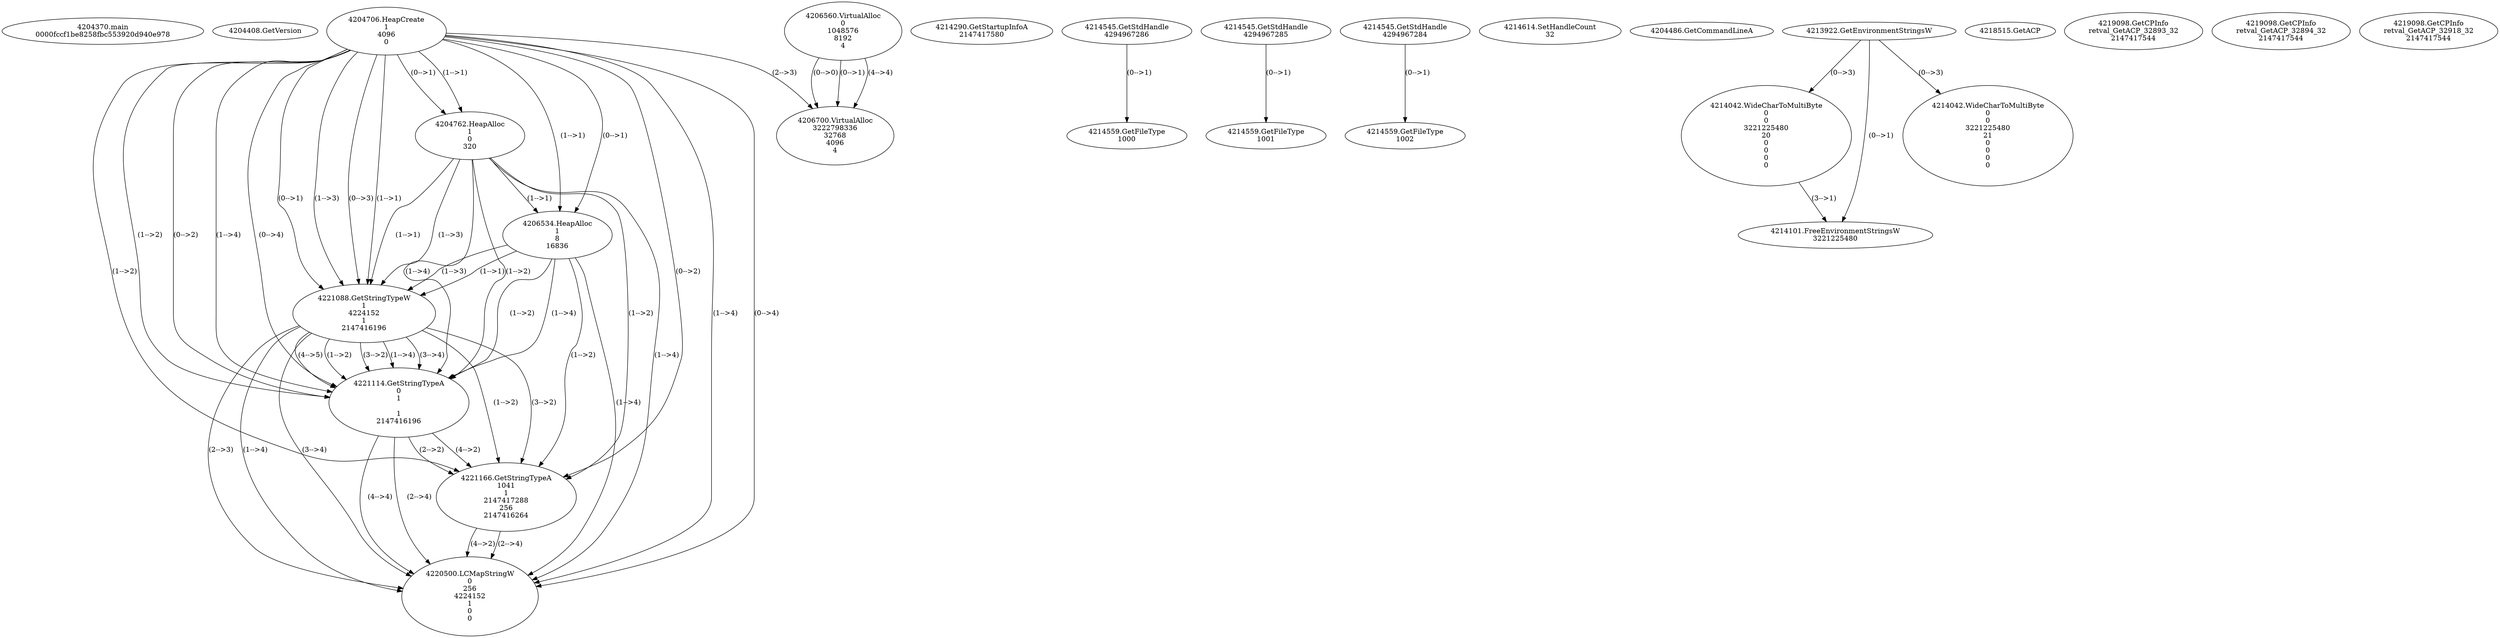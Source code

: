 // Global SCDG with merge call
digraph {
	0 [label="4204370.main
0000fccf1be8258fbc553920d940e978"]
	1 [label="4204408.GetVersion
"]
	2 [label="4204706.HeapCreate
1
4096
0"]
	3 [label="4204762.HeapAlloc
1
0
320"]
	2 -> 3 [label="(1-->1)"]
	2 -> 3 [label="(0-->1)"]
	4 [label="4206534.HeapAlloc
1
8
16836"]
	2 -> 4 [label="(1-->1)"]
	2 -> 4 [label="(0-->1)"]
	3 -> 4 [label="(1-->1)"]
	5 [label="4206560.VirtualAlloc
0
1048576
8192
4"]
	6 [label="4206700.VirtualAlloc
3222798336
32768
4096
4"]
	5 -> 6 [label="(0-->1)"]
	2 -> 6 [label="(2-->3)"]
	5 -> 6 [label="(4-->4)"]
	5 -> 6 [label="(0-->0)"]
	7 [label="4214290.GetStartupInfoA
2147417580"]
	8 [label="4214545.GetStdHandle
4294967286"]
	9 [label="4214559.GetFileType
1000"]
	8 -> 9 [label="(0-->1)"]
	10 [label="4214545.GetStdHandle
4294967285"]
	11 [label="4214559.GetFileType
1001"]
	10 -> 11 [label="(0-->1)"]
	12 [label="4214545.GetStdHandle
4294967284"]
	13 [label="4214559.GetFileType
1002"]
	12 -> 13 [label="(0-->1)"]
	14 [label="4214614.SetHandleCount
32"]
	15 [label="4204486.GetCommandLineA
"]
	16 [label="4213922.GetEnvironmentStringsW
"]
	17 [label="4214042.WideCharToMultiByte
0
0
3221225480
20
0
0
0
0"]
	16 -> 17 [label="(0-->3)"]
	18 [label="4214101.FreeEnvironmentStringsW
3221225480"]
	16 -> 18 [label="(0-->1)"]
	17 -> 18 [label="(3-->1)"]
	19 [label="4218515.GetACP
"]
	20 [label="4219098.GetCPInfo
retval_GetACP_32893_32
2147417544"]
	21 [label="4221088.GetStringTypeW
1
4224152
1
2147416196"]
	2 -> 21 [label="(1-->1)"]
	2 -> 21 [label="(0-->1)"]
	3 -> 21 [label="(1-->1)"]
	4 -> 21 [label="(1-->1)"]
	2 -> 21 [label="(1-->3)"]
	2 -> 21 [label="(0-->3)"]
	3 -> 21 [label="(1-->3)"]
	4 -> 21 [label="(1-->3)"]
	22 [label="4221114.GetStringTypeA
0
1

1
2147416196"]
	2 -> 22 [label="(1-->2)"]
	2 -> 22 [label="(0-->2)"]
	3 -> 22 [label="(1-->2)"]
	4 -> 22 [label="(1-->2)"]
	21 -> 22 [label="(1-->2)"]
	21 -> 22 [label="(3-->2)"]
	2 -> 22 [label="(1-->4)"]
	2 -> 22 [label="(0-->4)"]
	3 -> 22 [label="(1-->4)"]
	4 -> 22 [label="(1-->4)"]
	21 -> 22 [label="(1-->4)"]
	21 -> 22 [label="(3-->4)"]
	21 -> 22 [label="(4-->5)"]
	23 [label="4221166.GetStringTypeA
1041
1
2147417288
256
2147416264"]
	2 -> 23 [label="(1-->2)"]
	2 -> 23 [label="(0-->2)"]
	3 -> 23 [label="(1-->2)"]
	4 -> 23 [label="(1-->2)"]
	21 -> 23 [label="(1-->2)"]
	21 -> 23 [label="(3-->2)"]
	22 -> 23 [label="(2-->2)"]
	22 -> 23 [label="(4-->2)"]
	24 [label="4220500.LCMapStringW
0
256
4224152
1
0
0"]
	23 -> 24 [label="(4-->2)"]
	21 -> 24 [label="(2-->3)"]
	2 -> 24 [label="(1-->4)"]
	2 -> 24 [label="(0-->4)"]
	3 -> 24 [label="(1-->4)"]
	4 -> 24 [label="(1-->4)"]
	21 -> 24 [label="(1-->4)"]
	21 -> 24 [label="(3-->4)"]
	22 -> 24 [label="(2-->4)"]
	22 -> 24 [label="(4-->4)"]
	23 -> 24 [label="(2-->4)"]
	25 [label="4219098.GetCPInfo
retval_GetACP_32894_32
2147417544"]
	26 [label="4214042.WideCharToMultiByte
0
0
3221225480
21
0
0
0
0"]
	16 -> 26 [label="(0-->3)"]
	27 [label="4219098.GetCPInfo
retval_GetACP_32918_32
2147417544"]
}
